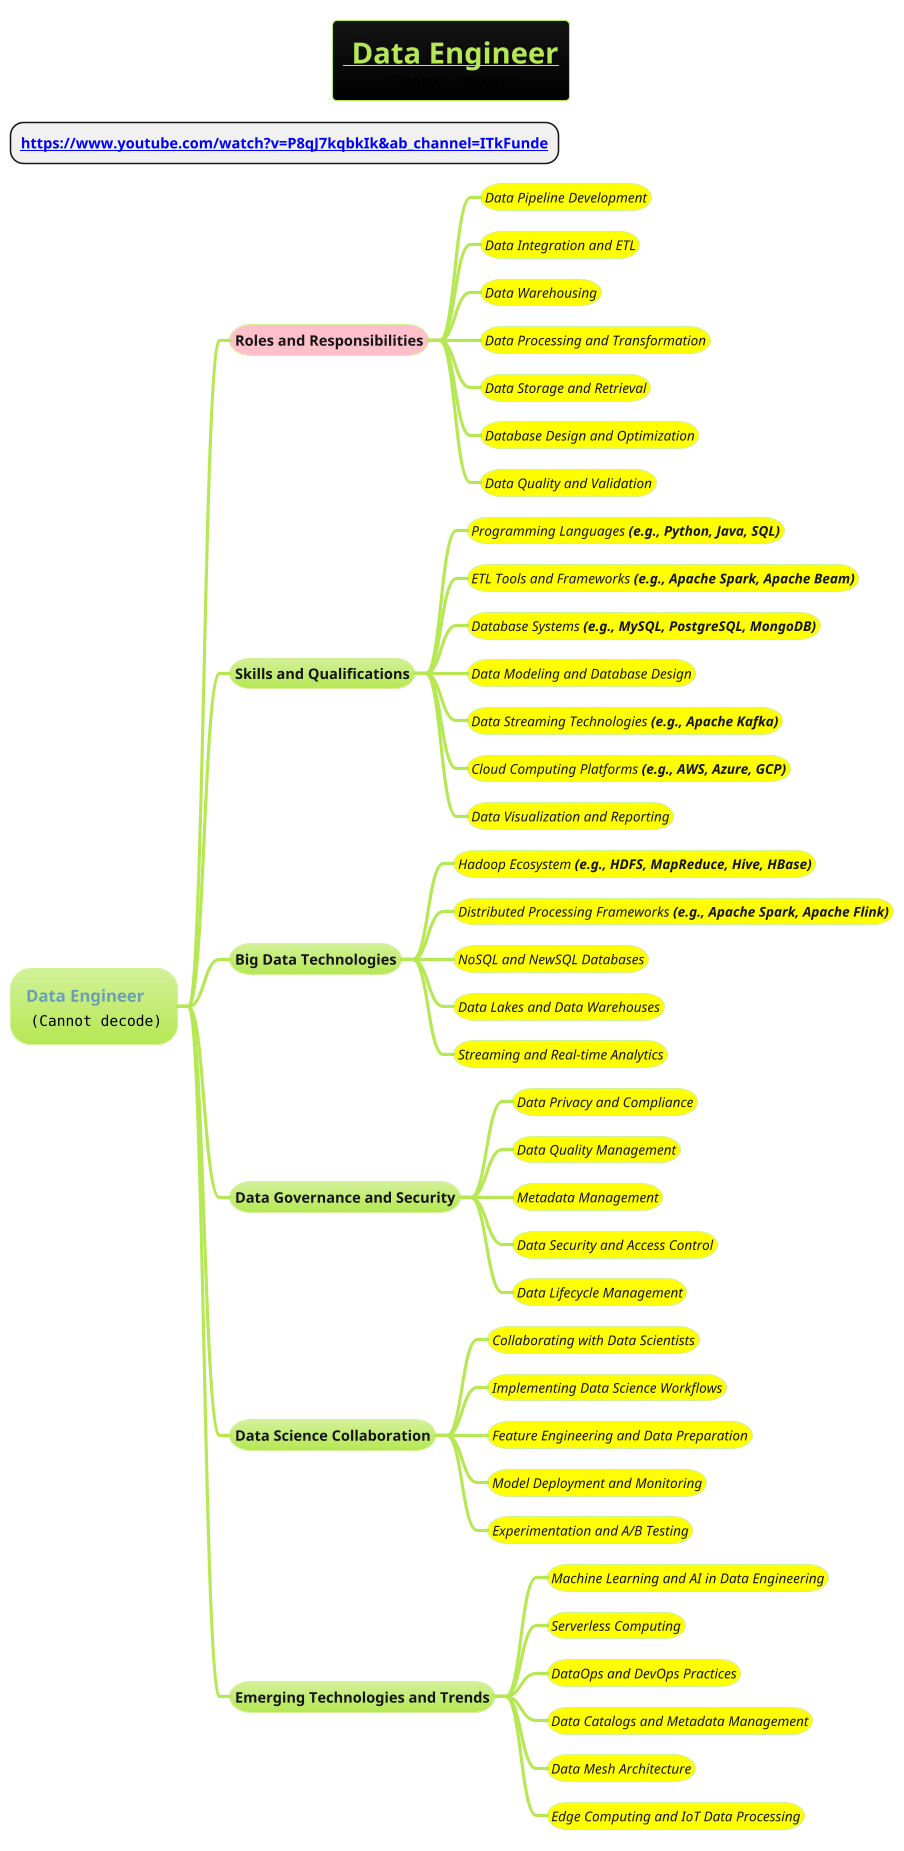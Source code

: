 @startmindmap
title =__ Data Engineer__\n<img:images/img_1.png>

* **[[https://www.youtube.com/watch?v=P8qJ7kqbkIk&ab_channel=ITkFunde]]**
!theme hacker

* **Data Engineer** \n <img:images/img.png>
**[#pink] **Roles and Responsibilities**
***[#yellow] ====<size:13>Data Pipeline Development
***[#yellow] ====<size:13>Data Integration and ETL
***[#yellow] ====<size:13>Data Warehousing
***[#yellow] ====<size:13>Data Processing and Transformation
***[#yellow] ====<size:13>Data Storage and Retrieval
***[#yellow] ====<size:13>Database Design and Optimization
***[#yellow] ====<size:13>Data Quality and Validation
** Skills and Qualifications
***[#yellow] ====<size:13>Programming Languages **(e.g., Python, Java, SQL)**
***[#yellow] ====<size:13>ETL Tools and Frameworks **(e.g., Apache Spark, Apache Beam)**
***[#yellow] ====<size:13>Database Systems **(e.g., MySQL, PostgreSQL, MongoDB)**
***[#yellow] ====<size:13>Data Modeling and Database Design
***[#yellow] ====<size:13>Data Streaming Technologies **(e.g., Apache Kafka)**
***[#yellow] ====<size:13>Cloud Computing Platforms **(e.g., AWS, Azure, GCP)**
***[#yellow] ====<size:13>Data Visualization and Reporting
** Big Data Technologies
***[#yellow] ====<size:13>Hadoop Ecosystem **(e.g., HDFS, MapReduce, Hive, HBase)**
***[#yellow] ====<size:13>Distributed Processing Frameworks **(e.g., Apache Spark, Apache Flink)**
***[#yellow] ====<size:13>NoSQL and NewSQL Databases
***[#yellow] ====<size:13>Data Lakes and Data Warehouses
***[#yellow] ====<size:13>Streaming and Real-time Analytics
** Data Governance and Security
***[#yellow] ====<size:13>Data Privacy and Compliance
***[#yellow] ====<size:13>Data Quality Management
***[#yellow] ====<size:13>Metadata Management
***[#yellow] ====<size:13>Data Security and Access Control
***[#yellow] ====<size:13>Data Lifecycle Management
** Data Science Collaboration
***[#yellow] ====<size:13>Collaborating with Data Scientists
***[#yellow] ====<size:13>Implementing Data Science Workflows
***[#yellow] ====<size:13>Feature Engineering and Data Preparation
***[#yellow] ====<size:13>Model Deployment and Monitoring
***[#yellow] ====<size:13>Experimentation and A/B Testing
** Emerging Technologies and Trends
***[#yellow] ====<size:13>Machine Learning and AI in Data Engineering
***[#yellow] ====<size:13>Serverless Computing
***[#yellow] ====<size:13>DataOps and DevOps Practices
***[#yellow] ====<size:13>Data Catalogs and Metadata Management
***[#yellow] ====<size:13>Data Mesh Architecture
***[#yellow] ====<size:13>Edge Computing and IoT Data Processing
@endmindmap
